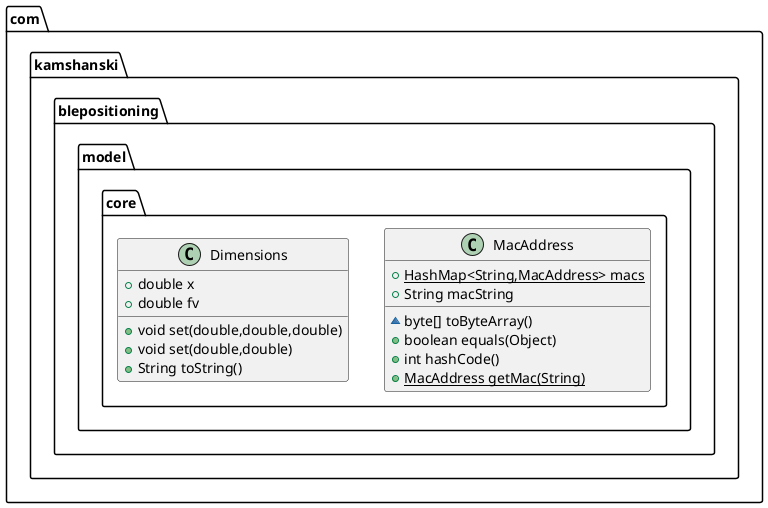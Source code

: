 @startuml
class com.kamshanski.blepositioning.model.core.MacAddress {
+ {static} HashMap<String,MacAddress> macs
+ String macString
~ byte[] toByteArray()
+ boolean equals(Object)
+ int hashCode()
+ {static} MacAddress getMac(String)
}
class com.kamshanski.blepositioning.model.core.Dimensions {
+ double x
+ double fv
+ void set(double,double,double)
+ void set(double,double)
+ String toString()
}
@enduml